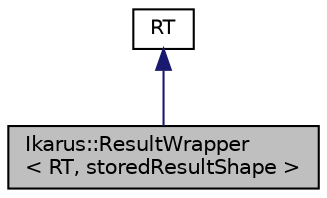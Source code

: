 digraph "Ikarus::ResultWrapper&lt; RT, storedResultShape &gt;"
{
 // LATEX_PDF_SIZE
  edge [fontname="Helvetica",fontsize="10",labelfontname="Helvetica",labelfontsize="10"];
  node [fontname="Helvetica",fontsize="10",shape=record];
  Node1 [label="Ikarus::ResultWrapper\l\< RT, storedResultShape \>",height=0.2,width=0.4,color="black", fillcolor="grey75", style="filled", fontcolor="black",tooltip="Container that is used for FE Results. It gives access to the stored value, but can also be used to a..."];
  Node2 -> Node1 [dir="back",color="midnightblue",fontsize="10",style="solid",fontname="Helvetica"];
  Node2 [label="RT",height=0.2,width=0.4,color="black", fillcolor="white", style="filled",tooltip=" "];
}
